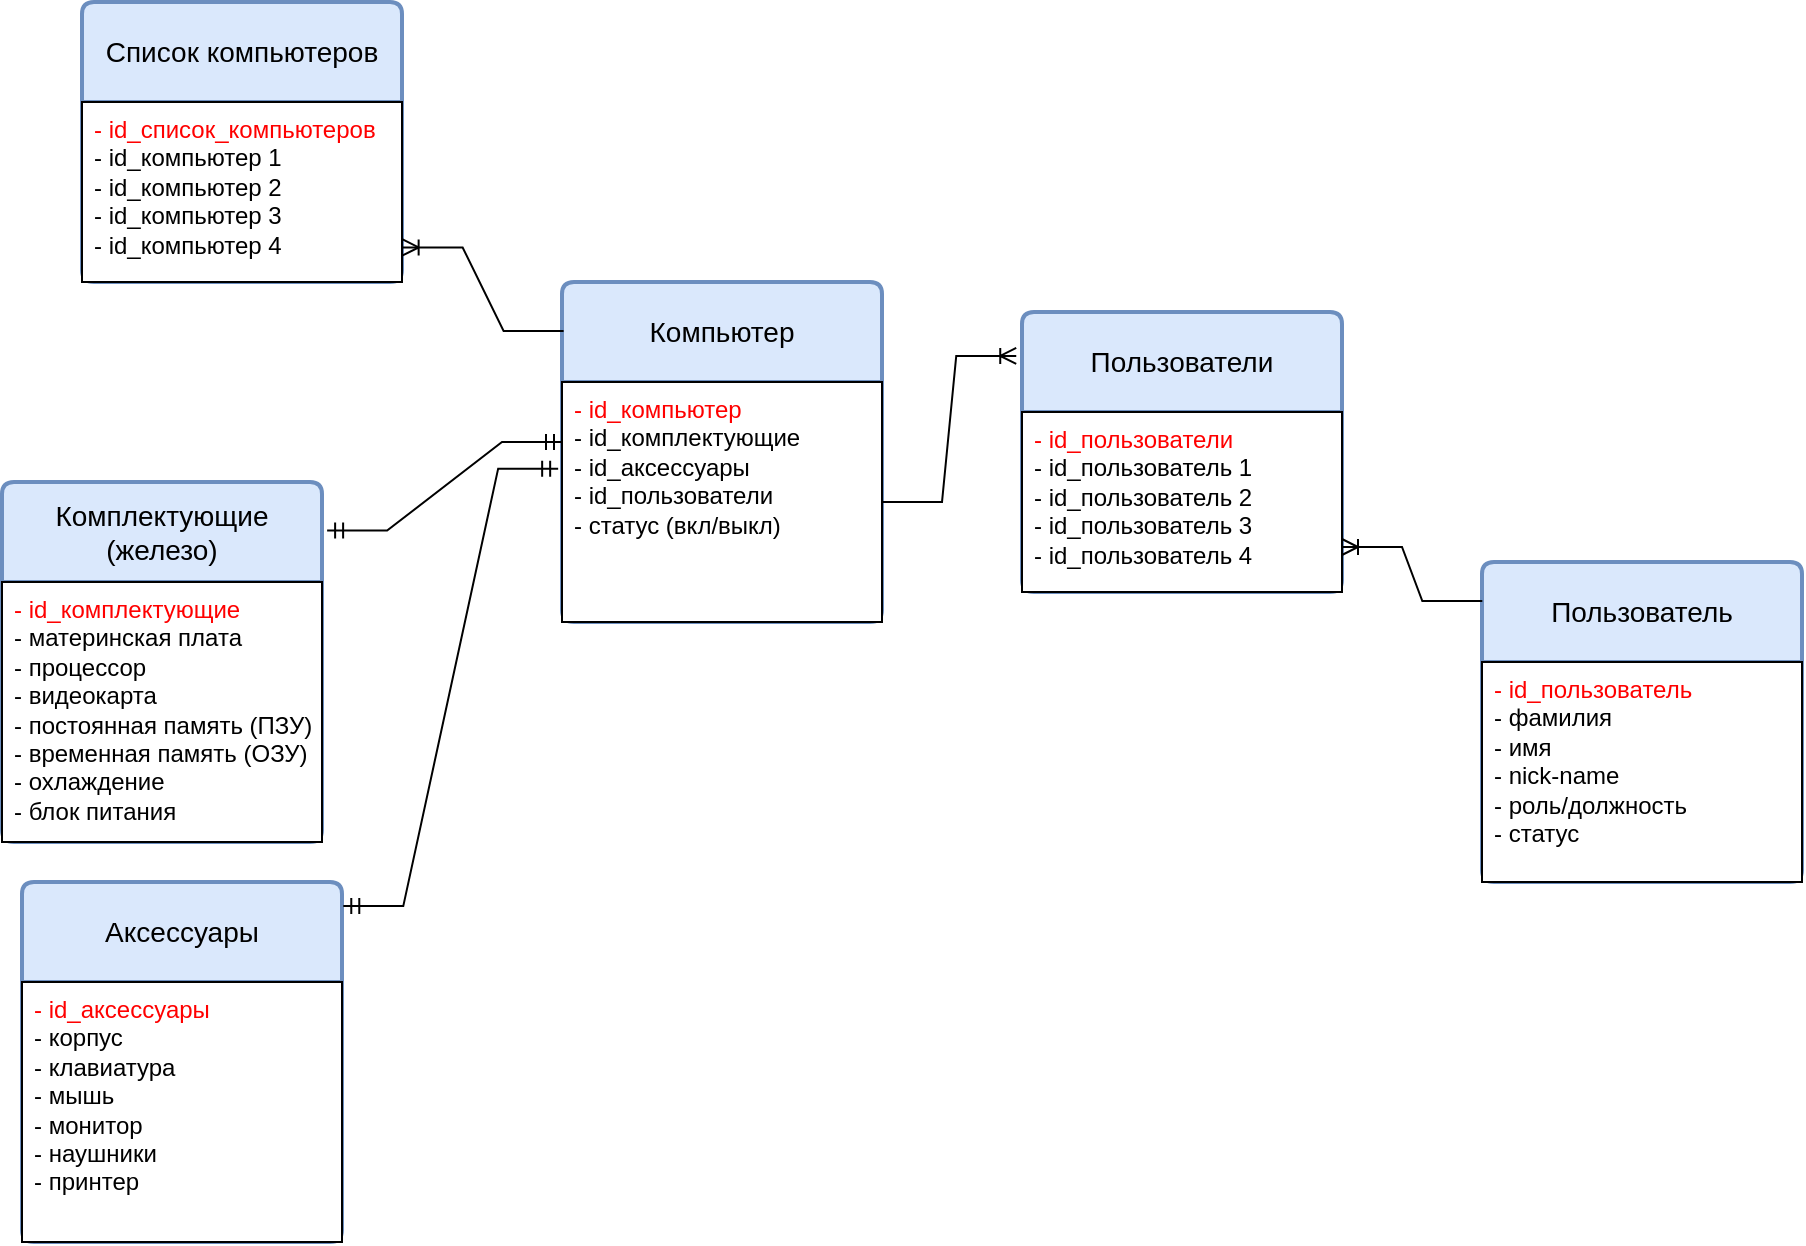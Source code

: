 <mxfile version="23.1.2" type="google">
  <diagram name="Страница — 1" id="YN6uQNZlkghx9_pTwSav">
    <mxGraphModel grid="1" page="1" gridSize="10" guides="1" tooltips="1" connect="1" arrows="1" fold="1" pageScale="1" pageWidth="827" pageHeight="1169" math="0" shadow="0">
      <root>
        <mxCell id="0" />
        <mxCell id="1" parent="0" />
        <mxCell id="AOgBBvcwyYNpORCgURaZ-1" value="Список компьютеров" style="swimlane;childLayout=stackLayout;horizontal=1;startSize=50;horizontalStack=0;rounded=1;fontSize=14;fontStyle=0;strokeWidth=2;resizeParent=0;resizeLast=1;shadow=0;dashed=0;align=center;arcSize=4;whiteSpace=wrap;html=1;fillColor=#dae8fc;strokeColor=#6c8ebf;" vertex="1" parent="1">
          <mxGeometry x="120" y="110" width="160" height="140" as="geometry" />
        </mxCell>
        <mxCell id="AOgBBvcwyYNpORCgURaZ-2" value="&lt;font color=&quot;#ff0000&quot;&gt;- id_список_компьютеров&lt;br&gt;&lt;/font&gt;- id_компьютер 1&lt;br&gt;- id_компьютер 2&lt;br&gt;- id_компьютер 3&lt;br&gt;- id_компьютер 4" style="align=left;spacingLeft=4;fontSize=12;verticalAlign=top;resizable=0;rotatable=0;part=1;html=1;" vertex="1" parent="AOgBBvcwyYNpORCgURaZ-1">
          <mxGeometry y="50" width="160" height="90" as="geometry" />
        </mxCell>
        <mxCell id="AOgBBvcwyYNpORCgURaZ-3" value="Компьютер" style="swimlane;childLayout=stackLayout;horizontal=1;startSize=50;horizontalStack=0;rounded=1;fontSize=14;fontStyle=0;strokeWidth=2;resizeParent=0;resizeLast=1;shadow=0;dashed=0;align=center;arcSize=4;whiteSpace=wrap;html=1;fillColor=#dae8fc;strokeColor=#6c8ebf;" vertex="1" parent="1">
          <mxGeometry x="360" y="250" width="160" height="170" as="geometry" />
        </mxCell>
        <mxCell id="AOgBBvcwyYNpORCgURaZ-4" value="&lt;font color=&quot;#ff0000&quot;&gt;- id_компьютер&lt;br&gt;&lt;/font&gt;- id_комплектующие&lt;br style=&quot;border-color: var(--border-color);&quot;&gt;- id_аксессуары&lt;br&gt;- id_пользователи&lt;br&gt;- статус (вкл/выкл)" style="align=left;spacingLeft=4;fontSize=12;verticalAlign=top;resizable=0;rotatable=0;part=1;html=1;" vertex="1" parent="AOgBBvcwyYNpORCgURaZ-3">
          <mxGeometry y="50" width="160" height="120" as="geometry" />
        </mxCell>
        <mxCell id="AOgBBvcwyYNpORCgURaZ-7" value="Аксессуары" style="swimlane;childLayout=stackLayout;horizontal=1;startSize=50;horizontalStack=0;rounded=1;fontSize=14;fontStyle=0;strokeWidth=2;resizeParent=0;resizeLast=1;shadow=0;dashed=0;align=center;arcSize=4;whiteSpace=wrap;html=1;fillColor=#dae8fc;strokeColor=#6c8ebf;" vertex="1" parent="1">
          <mxGeometry x="90" y="550" width="160" height="180" as="geometry" />
        </mxCell>
        <mxCell id="AOgBBvcwyYNpORCgURaZ-8" value="&lt;font color=&quot;#ff0000&quot;&gt;- id_аксессуары&lt;br&gt;&lt;/font&gt;- корпус&lt;br style=&quot;border-color: var(--border-color); color: rgb(255, 0, 0);&quot;&gt;- клавиатура&lt;br&gt;- мышь&lt;br&gt;- монитор&lt;br&gt;- наушники&lt;br&gt;- принтер&lt;br&gt;" style="align=left;spacingLeft=4;fontSize=12;verticalAlign=top;resizable=0;rotatable=0;part=1;html=1;" vertex="1" parent="AOgBBvcwyYNpORCgURaZ-7">
          <mxGeometry y="50" width="160" height="130" as="geometry" />
        </mxCell>
        <mxCell id="AOgBBvcwyYNpORCgURaZ-9" value="" style="edgeStyle=entityRelationEdgeStyle;fontSize=12;html=1;endArrow=ERmandOne;startArrow=ERmandOne;rounded=0;exitX=-0.012;exitY=0.361;exitDx=0;exitDy=0;entryX=1.004;entryY=0.067;entryDx=0;entryDy=0;exitPerimeter=0;entryPerimeter=0;" edge="1" parent="1" source="AOgBBvcwyYNpORCgURaZ-4" target="AOgBBvcwyYNpORCgURaZ-7">
          <mxGeometry width="100" height="100" relative="1" as="geometry">
            <mxPoint x="600" y="380" as="sourcePoint" />
            <mxPoint x="675" y="420" as="targetPoint" />
          </mxGeometry>
        </mxCell>
        <mxCell id="AOgBBvcwyYNpORCgURaZ-10" value="Комплектующие&lt;br&gt;(железо)" style="swimlane;childLayout=stackLayout;horizontal=1;startSize=50;horizontalStack=0;rounded=1;fontSize=14;fontStyle=0;strokeWidth=2;resizeParent=0;resizeLast=1;shadow=0;dashed=0;align=center;arcSize=4;whiteSpace=wrap;html=1;fillColor=#dae8fc;strokeColor=#6c8ebf;" vertex="1" parent="1">
          <mxGeometry x="80" y="350" width="160" height="180" as="geometry" />
        </mxCell>
        <mxCell id="AOgBBvcwyYNpORCgURaZ-11" value="&lt;font color=&quot;#ff0000&quot;&gt;- id_комплектующие&lt;br&gt;&lt;/font&gt;- материнская плата&lt;br&gt;- процессор&lt;br&gt;- видеокарта&lt;br&gt;- постоянная память (ПЗУ)&lt;br&gt;- временная память (ОЗУ)&lt;br&gt;- охлаждение&lt;br&gt;- блок питания" style="align=left;spacingLeft=4;fontSize=12;verticalAlign=top;resizable=0;rotatable=0;part=1;html=1;" vertex="1" parent="AOgBBvcwyYNpORCgURaZ-10">
          <mxGeometry y="50" width="160" height="130" as="geometry" />
        </mxCell>
        <mxCell id="AOgBBvcwyYNpORCgURaZ-12" value="" style="edgeStyle=entityRelationEdgeStyle;fontSize=12;html=1;endArrow=ERmandOne;startArrow=ERmandOne;rounded=0;exitX=0;exitY=0.25;exitDx=0;exitDy=0;entryX=1.016;entryY=0.135;entryDx=0;entryDy=0;entryPerimeter=0;" edge="1" parent="1" source="AOgBBvcwyYNpORCgURaZ-4" target="AOgBBvcwyYNpORCgURaZ-10">
          <mxGeometry width="100" height="100" relative="1" as="geometry">
            <mxPoint x="292" y="435" as="sourcePoint" />
            <mxPoint x="367" y="475" as="targetPoint" />
            <Array as="points">
              <mxPoint x="350" y="330" />
            </Array>
          </mxGeometry>
        </mxCell>
        <mxCell id="AOgBBvcwyYNpORCgURaZ-13" value="" style="edgeStyle=entityRelationEdgeStyle;fontSize=12;html=1;endArrow=ERoneToMany;rounded=0;exitX=0.005;exitY=0.144;exitDx=0;exitDy=0;exitPerimeter=0;entryX=1.002;entryY=0.808;entryDx=0;entryDy=0;entryPerimeter=0;" edge="1" parent="1" source="AOgBBvcwyYNpORCgURaZ-3" target="AOgBBvcwyYNpORCgURaZ-2">
          <mxGeometry width="100" height="100" relative="1" as="geometry">
            <mxPoint x="330" y="230" as="sourcePoint" />
            <mxPoint x="410" y="130" as="targetPoint" />
          </mxGeometry>
        </mxCell>
        <mxCell id="TuQWWhNNKQDSzQHhuty9-2" value="Пользователи" style="swimlane;childLayout=stackLayout;horizontal=1;startSize=50;horizontalStack=0;rounded=1;fontSize=14;fontStyle=0;strokeWidth=2;resizeParent=0;resizeLast=1;shadow=0;dashed=0;align=center;arcSize=4;whiteSpace=wrap;html=1;fillColor=#dae8fc;strokeColor=#6c8ebf;" vertex="1" parent="1">
          <mxGeometry x="590" y="265" width="160" height="140" as="geometry" />
        </mxCell>
        <mxCell id="TuQWWhNNKQDSzQHhuty9-3" value="&lt;font color=&quot;#ff0000&quot;&gt;- id_пользователи&lt;br&gt;&lt;/font&gt;- id_пользователь 1&lt;br&gt;- id_пользователь 2&lt;br&gt;- id_пользователь 3&lt;br&gt;- id_пользователь 4" style="align=left;spacingLeft=4;fontSize=12;verticalAlign=top;resizable=0;rotatable=0;part=1;html=1;" vertex="1" parent="TuQWWhNNKQDSzQHhuty9-2">
          <mxGeometry y="50" width="160" height="90" as="geometry" />
        </mxCell>
        <mxCell id="TuQWWhNNKQDSzQHhuty9-4" value="Пользователь" style="swimlane;childLayout=stackLayout;horizontal=1;startSize=50;horizontalStack=0;rounded=1;fontSize=14;fontStyle=0;strokeWidth=2;resizeParent=0;resizeLast=1;shadow=0;dashed=0;align=center;arcSize=4;whiteSpace=wrap;html=1;fillColor=#dae8fc;strokeColor=#6c8ebf;" vertex="1" parent="1">
          <mxGeometry x="820" y="390" width="160" height="160" as="geometry" />
        </mxCell>
        <mxCell id="TuQWWhNNKQDSzQHhuty9-5" value="&lt;font color=&quot;#ff0000&quot;&gt;- id_пользователь&lt;br&gt;&lt;/font&gt;- фамилия&lt;br&gt;- имя&lt;br&gt;- nick-name&lt;br&gt;- роль/должность&lt;br&gt;- статус" style="align=left;spacingLeft=4;fontSize=12;verticalAlign=top;resizable=0;rotatable=0;part=1;html=1;" vertex="1" parent="TuQWWhNNKQDSzQHhuty9-4">
          <mxGeometry y="50" width="160" height="110" as="geometry" />
        </mxCell>
        <mxCell id="TuQWWhNNKQDSzQHhuty9-6" value="" style="edgeStyle=entityRelationEdgeStyle;fontSize=12;html=1;endArrow=ERoneToMany;rounded=0;exitX=1;exitY=0.5;exitDx=0;exitDy=0;entryX=-0.018;entryY=0.157;entryDx=0;entryDy=0;entryPerimeter=0;" edge="1" parent="1" source="AOgBBvcwyYNpORCgURaZ-4" target="TuQWWhNNKQDSzQHhuty9-2">
          <mxGeometry width="100" height="100" relative="1" as="geometry">
            <mxPoint x="371" y="284" as="sourcePoint" />
            <mxPoint x="290" y="243" as="targetPoint" />
          </mxGeometry>
        </mxCell>
        <mxCell id="TuQWWhNNKQDSzQHhuty9-8" value="" style="edgeStyle=entityRelationEdgeStyle;fontSize=12;html=1;endArrow=ERoneToMany;rounded=0;exitX=0.001;exitY=0.122;exitDx=0;exitDy=0;entryX=1;entryY=0.75;entryDx=0;entryDy=0;exitPerimeter=0;" edge="1" parent="1" source="TuQWWhNNKQDSzQHhuty9-4" target="TuQWWhNNKQDSzQHhuty9-3">
          <mxGeometry width="100" height="100" relative="1" as="geometry">
            <mxPoint x="530" y="370" as="sourcePoint" />
            <mxPoint x="597" y="297" as="targetPoint" />
          </mxGeometry>
        </mxCell>
      </root>
    </mxGraphModel>
  </diagram>
</mxfile>
